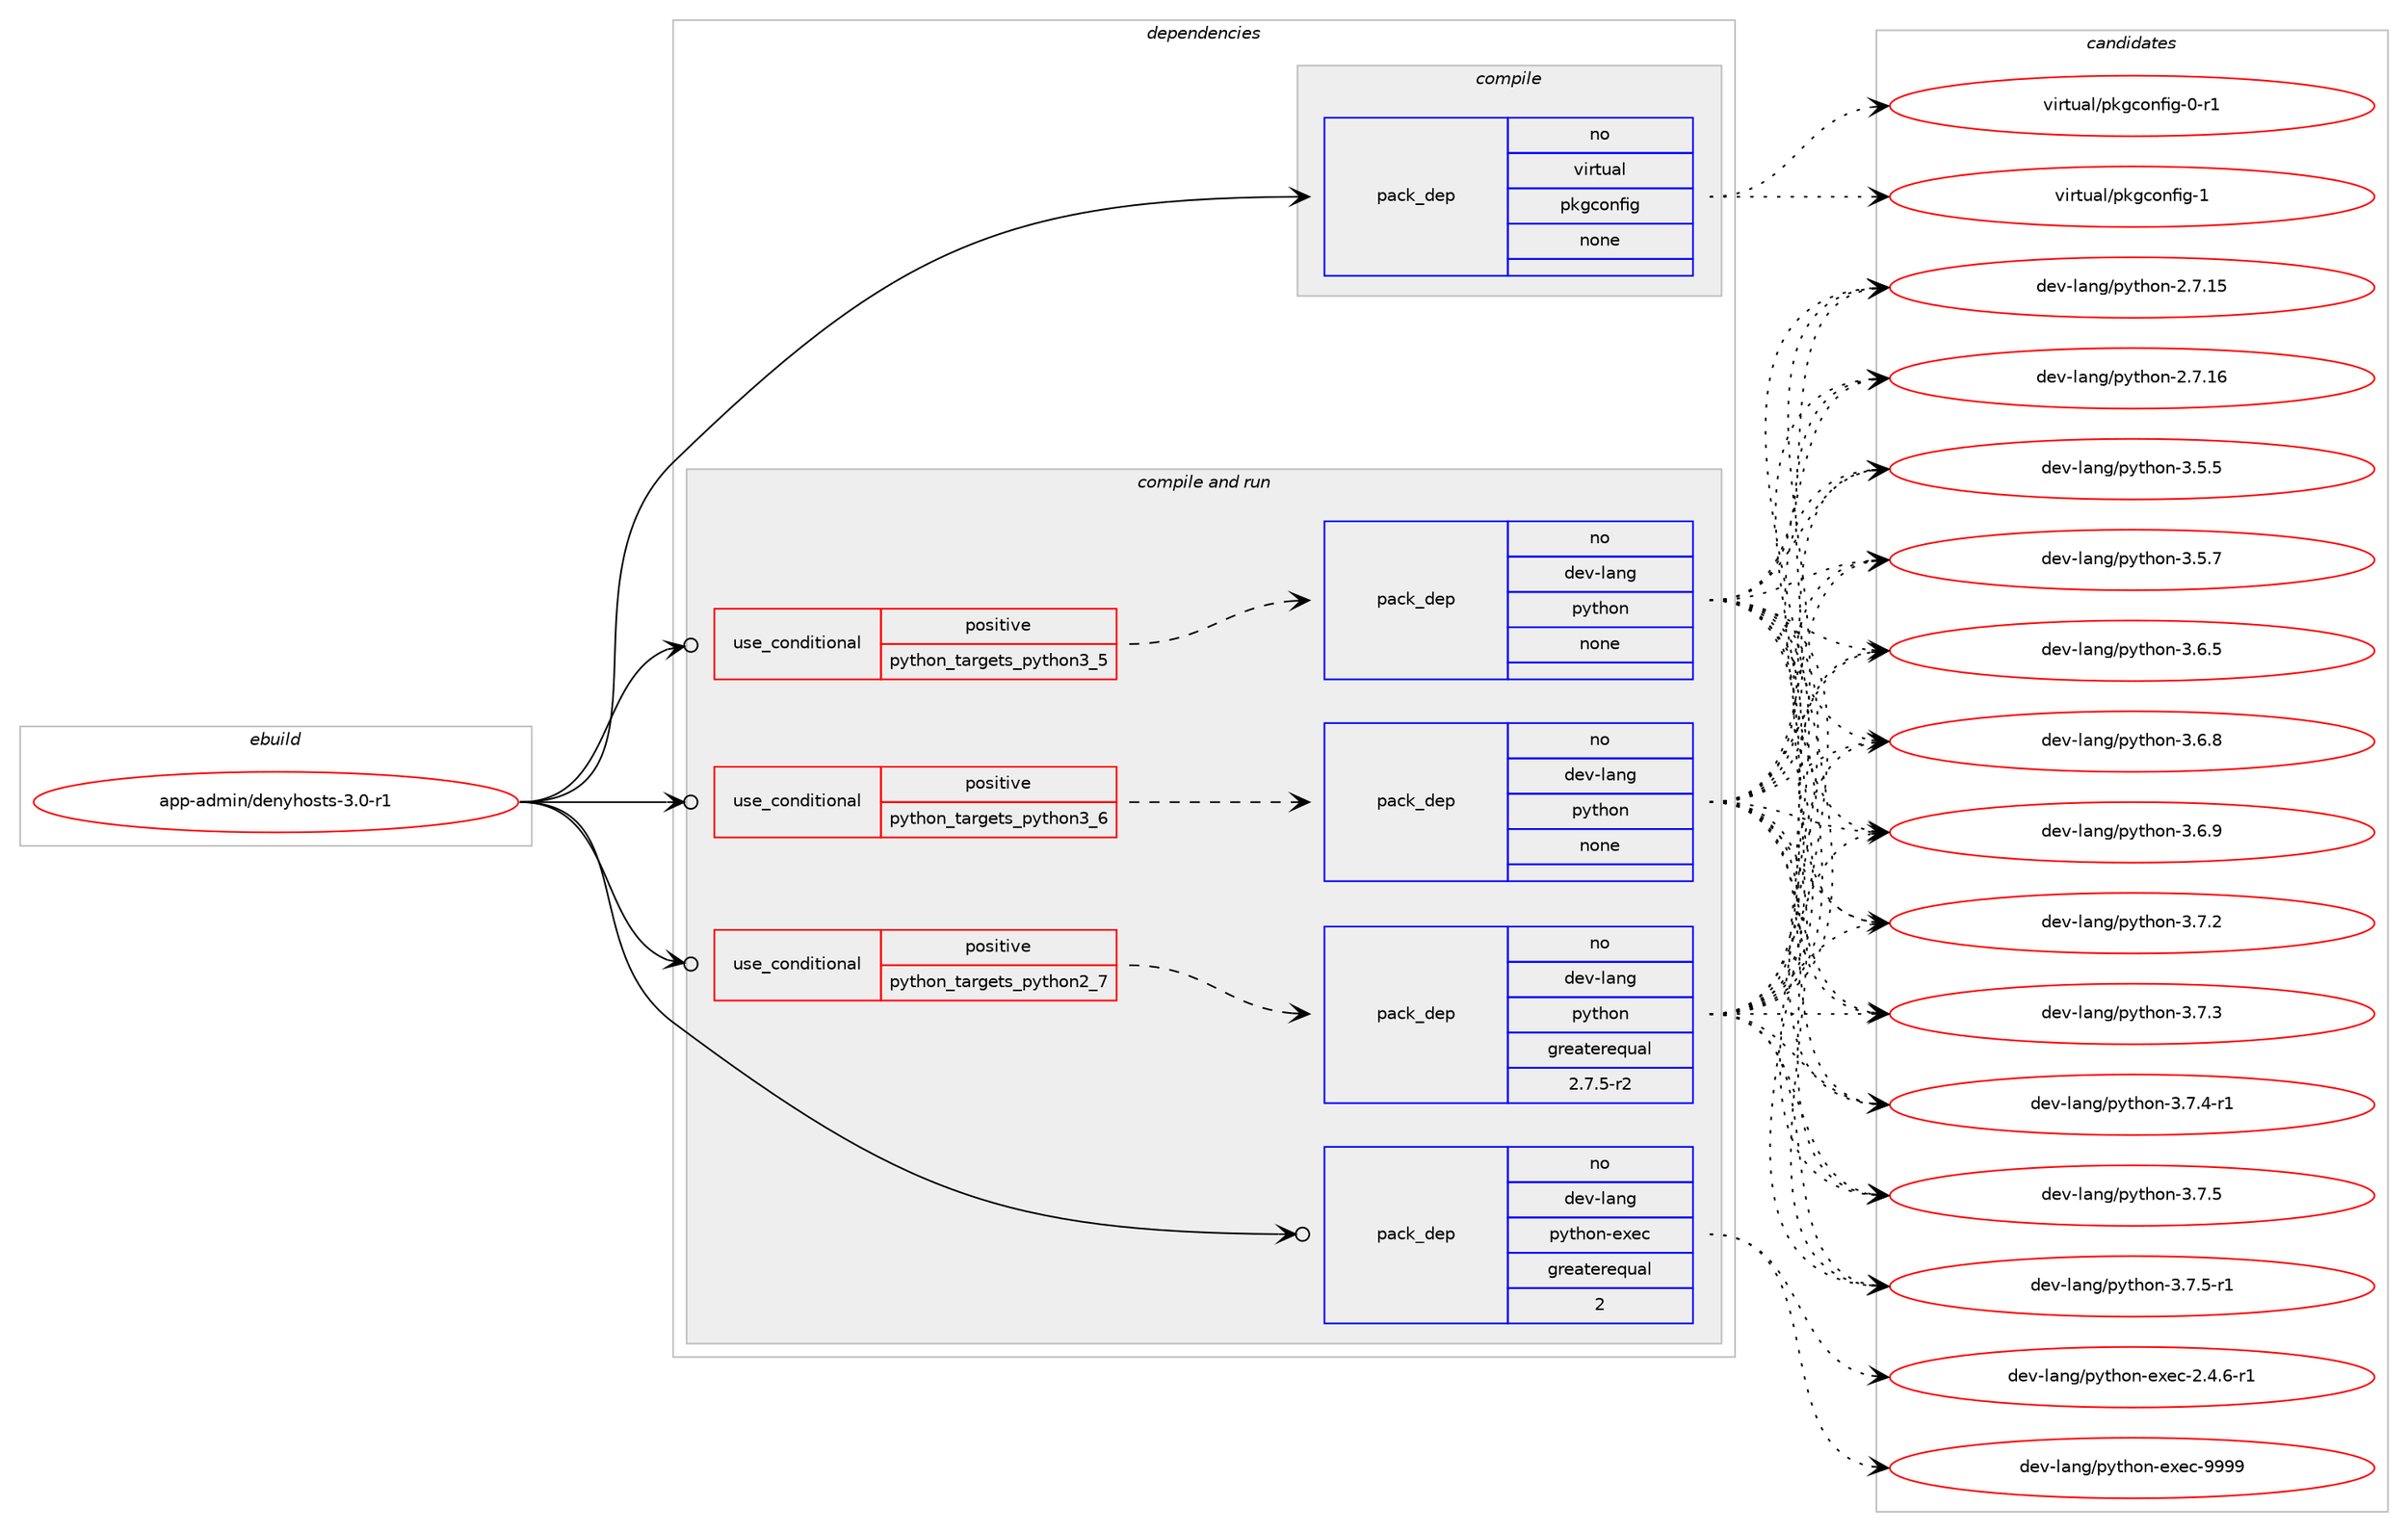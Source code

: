 digraph prolog {

# *************
# Graph options
# *************

newrank=true;
concentrate=true;
compound=true;
graph [rankdir=LR,fontname=Helvetica,fontsize=10,ranksep=1.5];#, ranksep=2.5, nodesep=0.2];
edge  [arrowhead=vee];
node  [fontname=Helvetica,fontsize=10];

# **********
# The ebuild
# **********

subgraph cluster_leftcol {
color=gray;
rank=same;
label=<<i>ebuild</i>>;
id [label="app-admin/denyhosts-3.0-r1", color=red, width=4, href="../app-admin/denyhosts-3.0-r1.svg"];
}

# ****************
# The dependencies
# ****************

subgraph cluster_midcol {
color=gray;
label=<<i>dependencies</i>>;
subgraph cluster_compile {
fillcolor="#eeeeee";
style=filled;
label=<<i>compile</i>>;
subgraph pack346825 {
dependency466183 [label=<<TABLE BORDER="0" CELLBORDER="1" CELLSPACING="0" CELLPADDING="4" WIDTH="220"><TR><TD ROWSPAN="6" CELLPADDING="30">pack_dep</TD></TR><TR><TD WIDTH="110">no</TD></TR><TR><TD>virtual</TD></TR><TR><TD>pkgconfig</TD></TR><TR><TD>none</TD></TR><TR><TD></TD></TR></TABLE>>, shape=none, color=blue];
}
id:e -> dependency466183:w [weight=20,style="solid",arrowhead="vee"];
}
subgraph cluster_compileandrun {
fillcolor="#eeeeee";
style=filled;
label=<<i>compile and run</i>>;
subgraph cond110876 {
dependency466184 [label=<<TABLE BORDER="0" CELLBORDER="1" CELLSPACING="0" CELLPADDING="4"><TR><TD ROWSPAN="3" CELLPADDING="10">use_conditional</TD></TR><TR><TD>positive</TD></TR><TR><TD>python_targets_python2_7</TD></TR></TABLE>>, shape=none, color=red];
subgraph pack346826 {
dependency466185 [label=<<TABLE BORDER="0" CELLBORDER="1" CELLSPACING="0" CELLPADDING="4" WIDTH="220"><TR><TD ROWSPAN="6" CELLPADDING="30">pack_dep</TD></TR><TR><TD WIDTH="110">no</TD></TR><TR><TD>dev-lang</TD></TR><TR><TD>python</TD></TR><TR><TD>greaterequal</TD></TR><TR><TD>2.7.5-r2</TD></TR></TABLE>>, shape=none, color=blue];
}
dependency466184:e -> dependency466185:w [weight=20,style="dashed",arrowhead="vee"];
}
id:e -> dependency466184:w [weight=20,style="solid",arrowhead="odotvee"];
subgraph cond110877 {
dependency466186 [label=<<TABLE BORDER="0" CELLBORDER="1" CELLSPACING="0" CELLPADDING="4"><TR><TD ROWSPAN="3" CELLPADDING="10">use_conditional</TD></TR><TR><TD>positive</TD></TR><TR><TD>python_targets_python3_5</TD></TR></TABLE>>, shape=none, color=red];
subgraph pack346827 {
dependency466187 [label=<<TABLE BORDER="0" CELLBORDER="1" CELLSPACING="0" CELLPADDING="4" WIDTH="220"><TR><TD ROWSPAN="6" CELLPADDING="30">pack_dep</TD></TR><TR><TD WIDTH="110">no</TD></TR><TR><TD>dev-lang</TD></TR><TR><TD>python</TD></TR><TR><TD>none</TD></TR><TR><TD></TD></TR></TABLE>>, shape=none, color=blue];
}
dependency466186:e -> dependency466187:w [weight=20,style="dashed",arrowhead="vee"];
}
id:e -> dependency466186:w [weight=20,style="solid",arrowhead="odotvee"];
subgraph cond110878 {
dependency466188 [label=<<TABLE BORDER="0" CELLBORDER="1" CELLSPACING="0" CELLPADDING="4"><TR><TD ROWSPAN="3" CELLPADDING="10">use_conditional</TD></TR><TR><TD>positive</TD></TR><TR><TD>python_targets_python3_6</TD></TR></TABLE>>, shape=none, color=red];
subgraph pack346828 {
dependency466189 [label=<<TABLE BORDER="0" CELLBORDER="1" CELLSPACING="0" CELLPADDING="4" WIDTH="220"><TR><TD ROWSPAN="6" CELLPADDING="30">pack_dep</TD></TR><TR><TD WIDTH="110">no</TD></TR><TR><TD>dev-lang</TD></TR><TR><TD>python</TD></TR><TR><TD>none</TD></TR><TR><TD></TD></TR></TABLE>>, shape=none, color=blue];
}
dependency466188:e -> dependency466189:w [weight=20,style="dashed",arrowhead="vee"];
}
id:e -> dependency466188:w [weight=20,style="solid",arrowhead="odotvee"];
subgraph pack346829 {
dependency466190 [label=<<TABLE BORDER="0" CELLBORDER="1" CELLSPACING="0" CELLPADDING="4" WIDTH="220"><TR><TD ROWSPAN="6" CELLPADDING="30">pack_dep</TD></TR><TR><TD WIDTH="110">no</TD></TR><TR><TD>dev-lang</TD></TR><TR><TD>python-exec</TD></TR><TR><TD>greaterequal</TD></TR><TR><TD>2</TD></TR></TABLE>>, shape=none, color=blue];
}
id:e -> dependency466190:w [weight=20,style="solid",arrowhead="odotvee"];
}
subgraph cluster_run {
fillcolor="#eeeeee";
style=filled;
label=<<i>run</i>>;
}
}

# **************
# The candidates
# **************

subgraph cluster_choices {
rank=same;
color=gray;
label=<<i>candidates</i>>;

subgraph choice346825 {
color=black;
nodesep=1;
choice11810511411611797108471121071039911111010210510345484511449 [label="virtual/pkgconfig-0-r1", color=red, width=4,href="../virtual/pkgconfig-0-r1.svg"];
choice1181051141161179710847112107103991111101021051034549 [label="virtual/pkgconfig-1", color=red, width=4,href="../virtual/pkgconfig-1.svg"];
dependency466183:e -> choice11810511411611797108471121071039911111010210510345484511449:w [style=dotted,weight="100"];
dependency466183:e -> choice1181051141161179710847112107103991111101021051034549:w [style=dotted,weight="100"];
}
subgraph choice346826 {
color=black;
nodesep=1;
choice10010111845108971101034711212111610411111045504655464953 [label="dev-lang/python-2.7.15", color=red, width=4,href="../dev-lang/python-2.7.15.svg"];
choice10010111845108971101034711212111610411111045504655464954 [label="dev-lang/python-2.7.16", color=red, width=4,href="../dev-lang/python-2.7.16.svg"];
choice100101118451089711010347112121116104111110455146534653 [label="dev-lang/python-3.5.5", color=red, width=4,href="../dev-lang/python-3.5.5.svg"];
choice100101118451089711010347112121116104111110455146534655 [label="dev-lang/python-3.5.7", color=red, width=4,href="../dev-lang/python-3.5.7.svg"];
choice100101118451089711010347112121116104111110455146544653 [label="dev-lang/python-3.6.5", color=red, width=4,href="../dev-lang/python-3.6.5.svg"];
choice100101118451089711010347112121116104111110455146544656 [label="dev-lang/python-3.6.8", color=red, width=4,href="../dev-lang/python-3.6.8.svg"];
choice100101118451089711010347112121116104111110455146544657 [label="dev-lang/python-3.6.9", color=red, width=4,href="../dev-lang/python-3.6.9.svg"];
choice100101118451089711010347112121116104111110455146554650 [label="dev-lang/python-3.7.2", color=red, width=4,href="../dev-lang/python-3.7.2.svg"];
choice100101118451089711010347112121116104111110455146554651 [label="dev-lang/python-3.7.3", color=red, width=4,href="../dev-lang/python-3.7.3.svg"];
choice1001011184510897110103471121211161041111104551465546524511449 [label="dev-lang/python-3.7.4-r1", color=red, width=4,href="../dev-lang/python-3.7.4-r1.svg"];
choice100101118451089711010347112121116104111110455146554653 [label="dev-lang/python-3.7.5", color=red, width=4,href="../dev-lang/python-3.7.5.svg"];
choice1001011184510897110103471121211161041111104551465546534511449 [label="dev-lang/python-3.7.5-r1", color=red, width=4,href="../dev-lang/python-3.7.5-r1.svg"];
dependency466185:e -> choice10010111845108971101034711212111610411111045504655464953:w [style=dotted,weight="100"];
dependency466185:e -> choice10010111845108971101034711212111610411111045504655464954:w [style=dotted,weight="100"];
dependency466185:e -> choice100101118451089711010347112121116104111110455146534653:w [style=dotted,weight="100"];
dependency466185:e -> choice100101118451089711010347112121116104111110455146534655:w [style=dotted,weight="100"];
dependency466185:e -> choice100101118451089711010347112121116104111110455146544653:w [style=dotted,weight="100"];
dependency466185:e -> choice100101118451089711010347112121116104111110455146544656:w [style=dotted,weight="100"];
dependency466185:e -> choice100101118451089711010347112121116104111110455146544657:w [style=dotted,weight="100"];
dependency466185:e -> choice100101118451089711010347112121116104111110455146554650:w [style=dotted,weight="100"];
dependency466185:e -> choice100101118451089711010347112121116104111110455146554651:w [style=dotted,weight="100"];
dependency466185:e -> choice1001011184510897110103471121211161041111104551465546524511449:w [style=dotted,weight="100"];
dependency466185:e -> choice100101118451089711010347112121116104111110455146554653:w [style=dotted,weight="100"];
dependency466185:e -> choice1001011184510897110103471121211161041111104551465546534511449:w [style=dotted,weight="100"];
}
subgraph choice346827 {
color=black;
nodesep=1;
choice10010111845108971101034711212111610411111045504655464953 [label="dev-lang/python-2.7.15", color=red, width=4,href="../dev-lang/python-2.7.15.svg"];
choice10010111845108971101034711212111610411111045504655464954 [label="dev-lang/python-2.7.16", color=red, width=4,href="../dev-lang/python-2.7.16.svg"];
choice100101118451089711010347112121116104111110455146534653 [label="dev-lang/python-3.5.5", color=red, width=4,href="../dev-lang/python-3.5.5.svg"];
choice100101118451089711010347112121116104111110455146534655 [label="dev-lang/python-3.5.7", color=red, width=4,href="../dev-lang/python-3.5.7.svg"];
choice100101118451089711010347112121116104111110455146544653 [label="dev-lang/python-3.6.5", color=red, width=4,href="../dev-lang/python-3.6.5.svg"];
choice100101118451089711010347112121116104111110455146544656 [label="dev-lang/python-3.6.8", color=red, width=4,href="../dev-lang/python-3.6.8.svg"];
choice100101118451089711010347112121116104111110455146544657 [label="dev-lang/python-3.6.9", color=red, width=4,href="../dev-lang/python-3.6.9.svg"];
choice100101118451089711010347112121116104111110455146554650 [label="dev-lang/python-3.7.2", color=red, width=4,href="../dev-lang/python-3.7.2.svg"];
choice100101118451089711010347112121116104111110455146554651 [label="dev-lang/python-3.7.3", color=red, width=4,href="../dev-lang/python-3.7.3.svg"];
choice1001011184510897110103471121211161041111104551465546524511449 [label="dev-lang/python-3.7.4-r1", color=red, width=4,href="../dev-lang/python-3.7.4-r1.svg"];
choice100101118451089711010347112121116104111110455146554653 [label="dev-lang/python-3.7.5", color=red, width=4,href="../dev-lang/python-3.7.5.svg"];
choice1001011184510897110103471121211161041111104551465546534511449 [label="dev-lang/python-3.7.5-r1", color=red, width=4,href="../dev-lang/python-3.7.5-r1.svg"];
dependency466187:e -> choice10010111845108971101034711212111610411111045504655464953:w [style=dotted,weight="100"];
dependency466187:e -> choice10010111845108971101034711212111610411111045504655464954:w [style=dotted,weight="100"];
dependency466187:e -> choice100101118451089711010347112121116104111110455146534653:w [style=dotted,weight="100"];
dependency466187:e -> choice100101118451089711010347112121116104111110455146534655:w [style=dotted,weight="100"];
dependency466187:e -> choice100101118451089711010347112121116104111110455146544653:w [style=dotted,weight="100"];
dependency466187:e -> choice100101118451089711010347112121116104111110455146544656:w [style=dotted,weight="100"];
dependency466187:e -> choice100101118451089711010347112121116104111110455146544657:w [style=dotted,weight="100"];
dependency466187:e -> choice100101118451089711010347112121116104111110455146554650:w [style=dotted,weight="100"];
dependency466187:e -> choice100101118451089711010347112121116104111110455146554651:w [style=dotted,weight="100"];
dependency466187:e -> choice1001011184510897110103471121211161041111104551465546524511449:w [style=dotted,weight="100"];
dependency466187:e -> choice100101118451089711010347112121116104111110455146554653:w [style=dotted,weight="100"];
dependency466187:e -> choice1001011184510897110103471121211161041111104551465546534511449:w [style=dotted,weight="100"];
}
subgraph choice346828 {
color=black;
nodesep=1;
choice10010111845108971101034711212111610411111045504655464953 [label="dev-lang/python-2.7.15", color=red, width=4,href="../dev-lang/python-2.7.15.svg"];
choice10010111845108971101034711212111610411111045504655464954 [label="dev-lang/python-2.7.16", color=red, width=4,href="../dev-lang/python-2.7.16.svg"];
choice100101118451089711010347112121116104111110455146534653 [label="dev-lang/python-3.5.5", color=red, width=4,href="../dev-lang/python-3.5.5.svg"];
choice100101118451089711010347112121116104111110455146534655 [label="dev-lang/python-3.5.7", color=red, width=4,href="../dev-lang/python-3.5.7.svg"];
choice100101118451089711010347112121116104111110455146544653 [label="dev-lang/python-3.6.5", color=red, width=4,href="../dev-lang/python-3.6.5.svg"];
choice100101118451089711010347112121116104111110455146544656 [label="dev-lang/python-3.6.8", color=red, width=4,href="../dev-lang/python-3.6.8.svg"];
choice100101118451089711010347112121116104111110455146544657 [label="dev-lang/python-3.6.9", color=red, width=4,href="../dev-lang/python-3.6.9.svg"];
choice100101118451089711010347112121116104111110455146554650 [label="dev-lang/python-3.7.2", color=red, width=4,href="../dev-lang/python-3.7.2.svg"];
choice100101118451089711010347112121116104111110455146554651 [label="dev-lang/python-3.7.3", color=red, width=4,href="../dev-lang/python-3.7.3.svg"];
choice1001011184510897110103471121211161041111104551465546524511449 [label="dev-lang/python-3.7.4-r1", color=red, width=4,href="../dev-lang/python-3.7.4-r1.svg"];
choice100101118451089711010347112121116104111110455146554653 [label="dev-lang/python-3.7.5", color=red, width=4,href="../dev-lang/python-3.7.5.svg"];
choice1001011184510897110103471121211161041111104551465546534511449 [label="dev-lang/python-3.7.5-r1", color=red, width=4,href="../dev-lang/python-3.7.5-r1.svg"];
dependency466189:e -> choice10010111845108971101034711212111610411111045504655464953:w [style=dotted,weight="100"];
dependency466189:e -> choice10010111845108971101034711212111610411111045504655464954:w [style=dotted,weight="100"];
dependency466189:e -> choice100101118451089711010347112121116104111110455146534653:w [style=dotted,weight="100"];
dependency466189:e -> choice100101118451089711010347112121116104111110455146534655:w [style=dotted,weight="100"];
dependency466189:e -> choice100101118451089711010347112121116104111110455146544653:w [style=dotted,weight="100"];
dependency466189:e -> choice100101118451089711010347112121116104111110455146544656:w [style=dotted,weight="100"];
dependency466189:e -> choice100101118451089711010347112121116104111110455146544657:w [style=dotted,weight="100"];
dependency466189:e -> choice100101118451089711010347112121116104111110455146554650:w [style=dotted,weight="100"];
dependency466189:e -> choice100101118451089711010347112121116104111110455146554651:w [style=dotted,weight="100"];
dependency466189:e -> choice1001011184510897110103471121211161041111104551465546524511449:w [style=dotted,weight="100"];
dependency466189:e -> choice100101118451089711010347112121116104111110455146554653:w [style=dotted,weight="100"];
dependency466189:e -> choice1001011184510897110103471121211161041111104551465546534511449:w [style=dotted,weight="100"];
}
subgraph choice346829 {
color=black;
nodesep=1;
choice10010111845108971101034711212111610411111045101120101994550465246544511449 [label="dev-lang/python-exec-2.4.6-r1", color=red, width=4,href="../dev-lang/python-exec-2.4.6-r1.svg"];
choice10010111845108971101034711212111610411111045101120101994557575757 [label="dev-lang/python-exec-9999", color=red, width=4,href="../dev-lang/python-exec-9999.svg"];
dependency466190:e -> choice10010111845108971101034711212111610411111045101120101994550465246544511449:w [style=dotted,weight="100"];
dependency466190:e -> choice10010111845108971101034711212111610411111045101120101994557575757:w [style=dotted,weight="100"];
}
}

}
